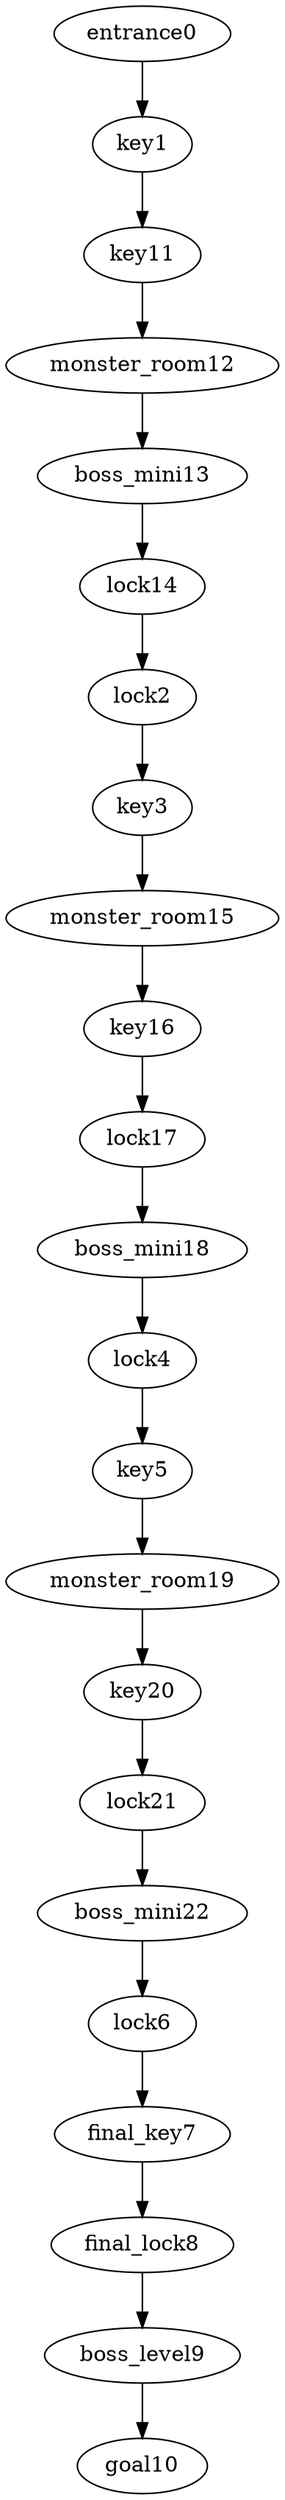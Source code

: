 digraph mission {
entrance0 -> key1
key1 -> key11
lock2 -> key3
key3 -> monster_room15
lock4 -> key5
key5 -> monster_room19
lock6 -> final_key7
final_key7 -> final_lock8
final_lock8 -> boss_level9
boss_level9 -> goal10
key11 -> monster_room12
monster_room12 -> boss_mini13
boss_mini13 -> lock14
lock14 -> lock2
monster_room15 -> key16
key16 -> lock17
lock17 -> boss_mini18
boss_mini18 -> lock4
monster_room19 -> key20
key20 -> lock21
lock21 -> boss_mini22
boss_mini22 -> lock6
}